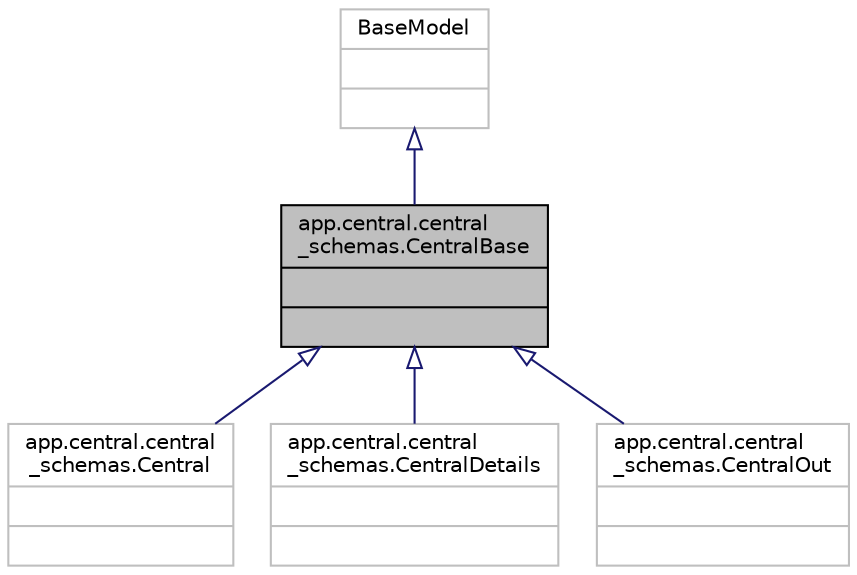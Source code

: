 digraph "app.central.central_schemas.CentralBase"
{
 // LATEX_PDF_SIZE
  edge [fontname="Helvetica",fontsize="10",labelfontname="Helvetica",labelfontsize="10"];
  node [fontname="Helvetica",fontsize="10",shape=record];
  Node1 [label="{app.central.central\l_schemas.CentralBase\n||}",height=0.2,width=0.4,color="black", fillcolor="grey75", style="filled", fontcolor="black",tooltip=" "];
  Node2 -> Node1 [dir="back",color="midnightblue",fontsize="10",style="solid",arrowtail="onormal",fontname="Helvetica"];
  Node2 [label="{BaseModel\n||}",height=0.2,width=0.4,color="grey75", fillcolor="white", style="filled",tooltip=" "];
  Node1 -> Node3 [dir="back",color="midnightblue",fontsize="10",style="solid",arrowtail="onormal",fontname="Helvetica"];
  Node3 [label="{app.central.central\l_schemas.Central\n||}",height=0.2,width=0.4,color="grey75", fillcolor="white", style="filled",URL="$classapp_1_1central_1_1central__schemas_1_1Central.html",tooltip=" "];
  Node1 -> Node4 [dir="back",color="midnightblue",fontsize="10",style="solid",arrowtail="onormal",fontname="Helvetica"];
  Node4 [label="{app.central.central\l_schemas.CentralDetails\n||}",height=0.2,width=0.4,color="grey75", fillcolor="white", style="filled",URL="$classapp_1_1central_1_1central__schemas_1_1CentralDetails.html",tooltip=" "];
  Node1 -> Node5 [dir="back",color="midnightblue",fontsize="10",style="solid",arrowtail="onormal",fontname="Helvetica"];
  Node5 [label="{app.central.central\l_schemas.CentralOut\n||}",height=0.2,width=0.4,color="grey75", fillcolor="white", style="filled",URL="$classapp_1_1central_1_1central__schemas_1_1CentralOut.html",tooltip=" "];
}
